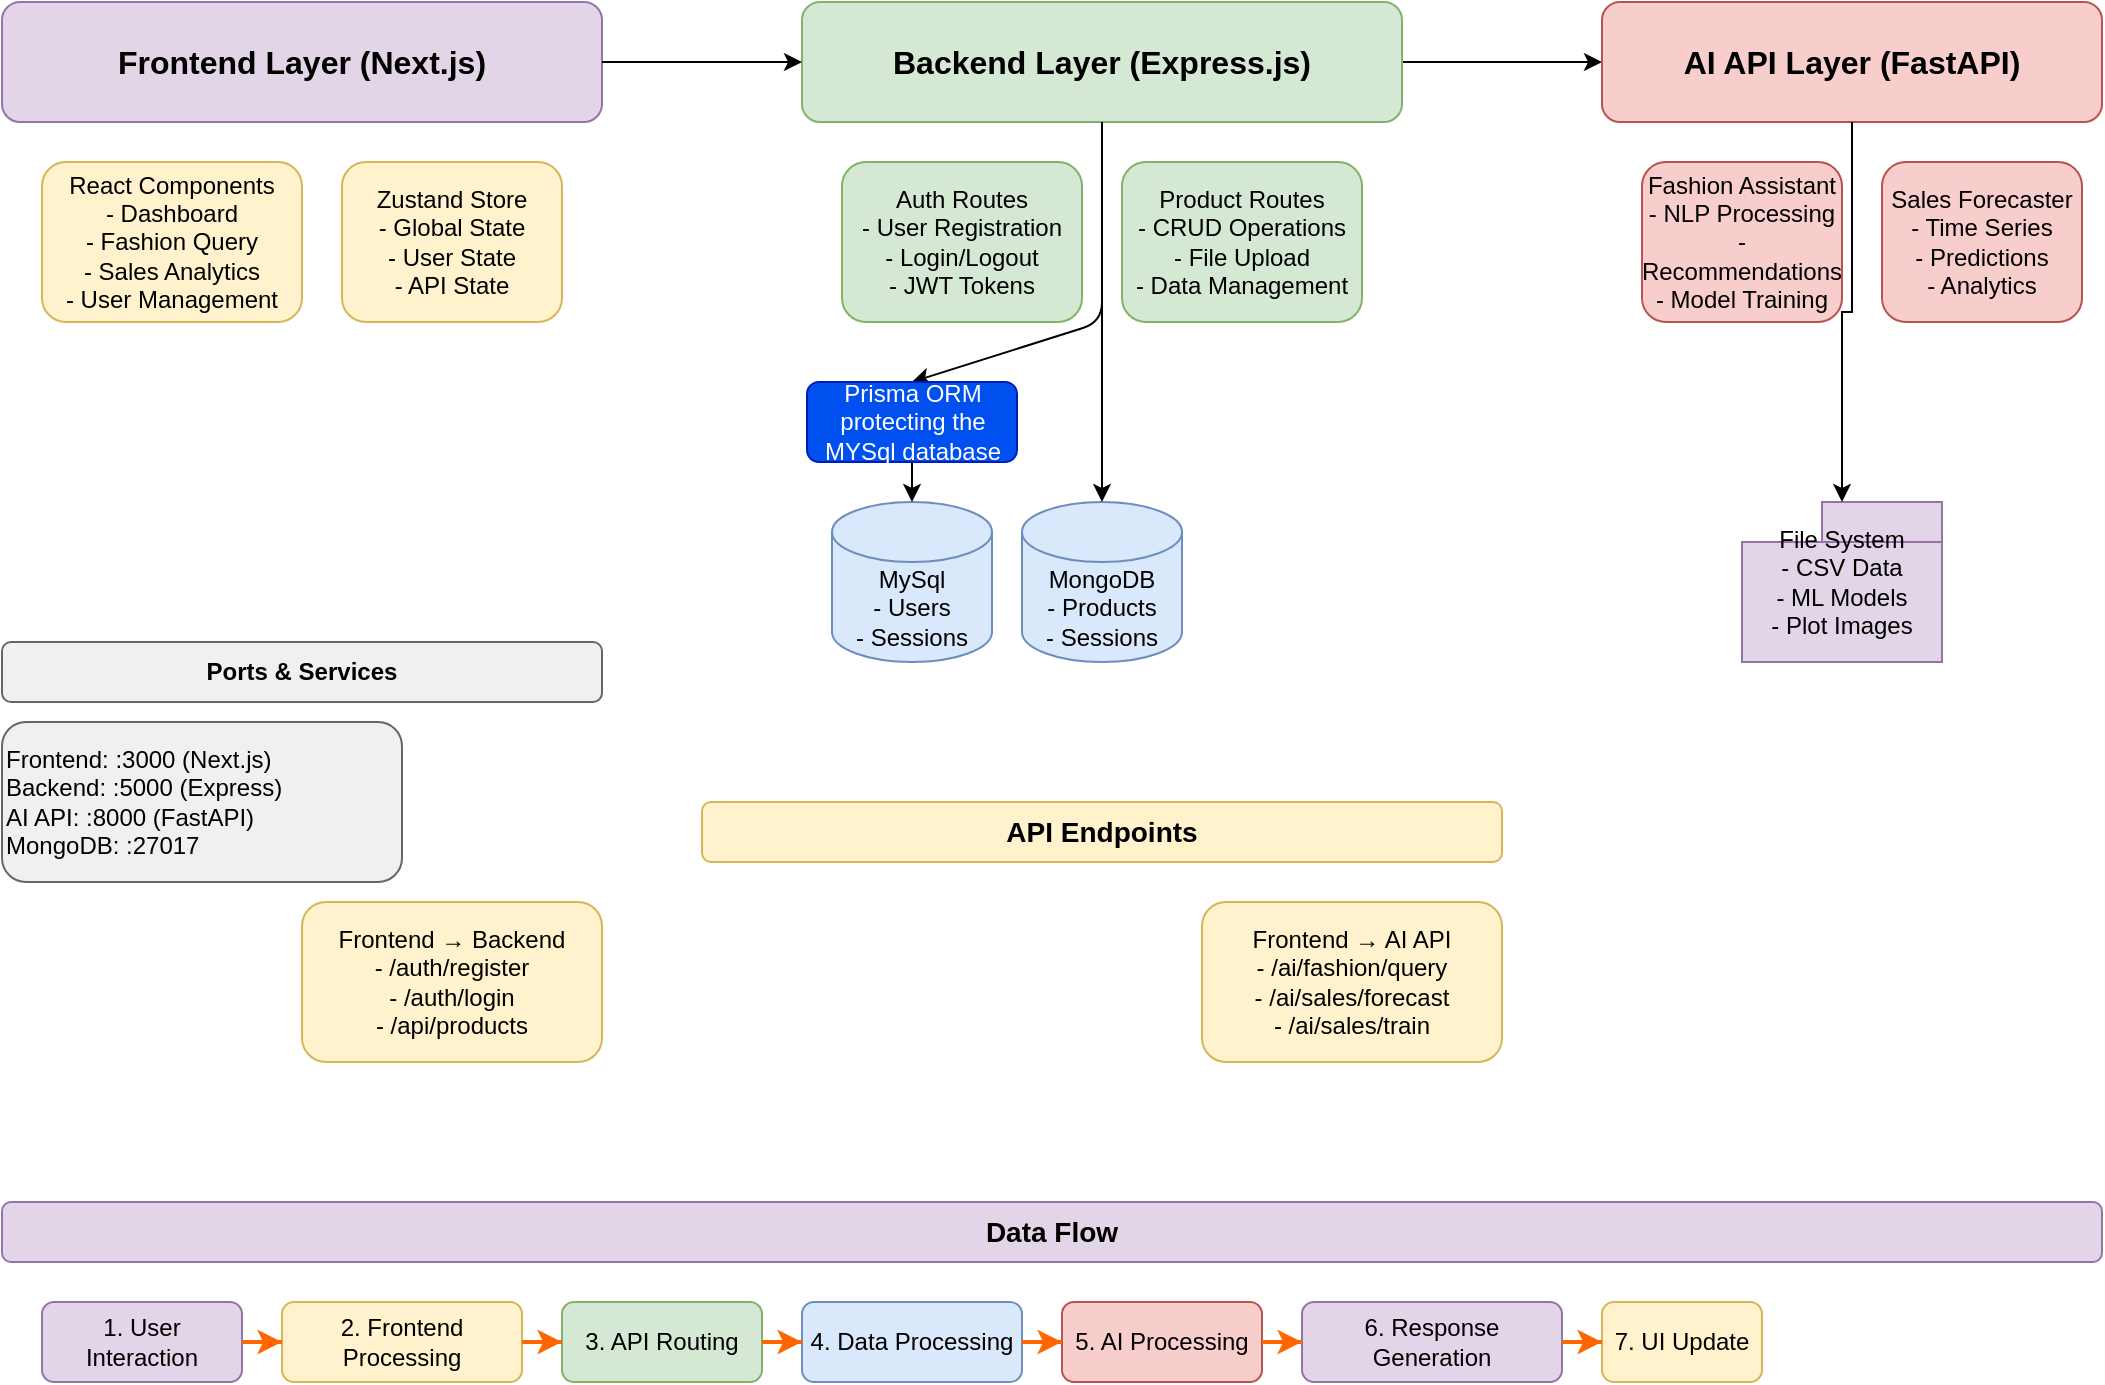 <mxfile>
    <diagram name="Aizy System Architecture" id="system-architecture">
        <mxGraphModel dx="2248" dy="585" grid="1" gridSize="10" guides="1" tooltips="1" connect="1" arrows="1" fold="1" page="1" pageScale="1" pageWidth="1169" pageHeight="827" math="0" shadow="0">
            <root>
                <mxCell id="0"/>
                <mxCell id="1" parent="0"/>
                <mxCell id="frontend-layer" value="Frontend Layer (Next.js)" style="rounded=1;whiteSpace=wrap;html=1;fillColor=#e1d5e7;strokeColor=#9673a6;fontSize=16;fontStyle=1;" parent="1" vertex="1">
                    <mxGeometry x="50" y="50" width="300" height="60" as="geometry"/>
                </mxCell>
                <mxCell id="react-components" value="React Components&#xa;- Dashboard&#xa;- Fashion Query&#xa;- Sales Analytics&#xa;- User Management" style="rounded=1;whiteSpace=wrap;html=1;fillColor=#fff2cc;strokeColor=#d6b656;" parent="1" vertex="1">
                    <mxGeometry x="70" y="130" width="130" height="80" as="geometry"/>
                </mxCell>
                <mxCell id="zustand-store" value="Zustand Store&#xa;- Global State&#xa;- User State&#xa;- API State" style="rounded=1;whiteSpace=wrap;html=1;fillColor=#fff2cc;strokeColor=#d6b656;" parent="1" vertex="1">
                    <mxGeometry x="220" y="130" width="110" height="80" as="geometry"/>
                </mxCell>
                <mxCell id="5" value="" style="edgeStyle=none;html=1;" edge="1" parent="1" source="backend-layer" target="ai-layer">
                    <mxGeometry relative="1" as="geometry"/>
                </mxCell>
                <mxCell id="7" style="edgeStyle=none;html=1;entryX=0.5;entryY=0;entryDx=0;entryDy=0;" edge="1" parent="1" source="backend-layer" target="6">
                    <mxGeometry relative="1" as="geometry">
                        <Array as="points">
                            <mxPoint x="600" y="210"/>
                        </Array>
                    </mxGeometry>
                </mxCell>
                <mxCell id="backend-layer" value="Backend Layer (Express.js)" style="rounded=1;whiteSpace=wrap;html=1;fillColor=#d5e8d4;strokeColor=#82b366;fontSize=16;fontStyle=1;" parent="1" vertex="1">
                    <mxGeometry x="450" y="50" width="300" height="60" as="geometry"/>
                </mxCell>
                <mxCell id="auth-routes" value="Auth Routes&#xa;- User Registration&#xa;- Login/Logout&#xa;- JWT Tokens" style="rounded=1;whiteSpace=wrap;html=1;fillColor=#d5e8d4;strokeColor=#82b366;" parent="1" vertex="1">
                    <mxGeometry x="470" y="130" width="120" height="80" as="geometry"/>
                </mxCell>
                <mxCell id="product-routes" value="Product Routes&#xa;- CRUD Operations&#xa;- File Upload&#xa;- Data Management" style="rounded=1;whiteSpace=wrap;html=1;fillColor=#d5e8d4;strokeColor=#82b366;" parent="1" vertex="1">
                    <mxGeometry x="610" y="130" width="120" height="80" as="geometry"/>
                </mxCell>
                <mxCell id="ai-layer" value="AI API Layer (FastAPI)" style="rounded=1;whiteSpace=wrap;html=1;fillColor=#f8cecc;strokeColor=#b85450;fontSize=16;fontStyle=1;" parent="1" vertex="1">
                    <mxGeometry x="850" y="50" width="250" height="60" as="geometry"/>
                </mxCell>
                <mxCell id="fashion-ai" value="Fashion Assistant&#xa;- NLP Processing&#xa;- Recommendations&#xa;- Model Training" style="rounded=1;whiteSpace=wrap;html=1;fillColor=#f8cecc;strokeColor=#b85450;" parent="1" vertex="1">
                    <mxGeometry x="870" y="130" width="100" height="80" as="geometry"/>
                </mxCell>
                <mxCell id="sales-ai" value="Sales Forecaster&#xa;- Time Series&#xa;- Predictions&#xa;- Analytics" style="rounded=1;whiteSpace=wrap;html=1;fillColor=#f8cecc;strokeColor=#b85450;" parent="1" vertex="1">
                    <mxGeometry x="990" y="130" width="100" height="80" as="geometry"/>
                </mxCell>
                <mxCell id="mongodb" value="MongoDB&lt;br&gt;- Products&lt;br&gt;- Sessions" style="shape=cylinder3;whiteSpace=wrap;html=1;boundedLbl=1;backgroundOutline=1;size=15;fillColor=#dae8fc;strokeColor=#6c8ebf;" parent="1" vertex="1">
                    <mxGeometry x="560" y="300" width="80" height="80" as="geometry"/>
                </mxCell>
                <mxCell id="file-system" value="File System&#xa;- CSV Data&#xa;- ML Models&#xa;- Plot Images" style="shape=folder;whiteSpace=wrap;html=1;fillColor=#e1d5e7;strokeColor=#9673a6;" parent="1" vertex="1">
                    <mxGeometry x="920" y="300" width="100" height="80" as="geometry"/>
                </mxCell>
                <mxCell id="api-endpoints" value="API Endpoints" style="rounded=1;whiteSpace=wrap;html=1;fillColor=#fff2cc;strokeColor=#d6b656;fontSize=14;fontStyle=1;" parent="1" vertex="1">
                    <mxGeometry x="400" y="450" width="400" height="30" as="geometry"/>
                </mxCell>
                <mxCell id="frontend-apis" value="Frontend → Backend&#xa;- /auth/register&#xa;- /auth/login&#xa;- /api/products" style="rounded=1;whiteSpace=wrap;html=1;fillColor=#fff2cc;strokeColor=#d6b656;" parent="1" vertex="1">
                    <mxGeometry x="200" y="500" width="150" height="80" as="geometry"/>
                </mxCell>
                <mxCell id="ai-apis" value="Frontend → AI API&#xa;- /ai/fashion/query&#xa;- /ai/sales/forecast&#xa;- /ai/sales/train" style="rounded=1;whiteSpace=wrap;html=1;fillColor=#fff2cc;strokeColor=#d6b656;" parent="1" vertex="1">
                    <mxGeometry x="650" y="500" width="150" height="80" as="geometry"/>
                </mxCell>
                <mxCell id="data-flow" value="Data Flow" style="rounded=1;whiteSpace=wrap;html=1;fillColor=#e1d5e7;strokeColor=#9673a6;fontSize=14;fontStyle=1;" parent="1" vertex="1">
                    <mxGeometry x="50" y="650" width="1050" height="30" as="geometry"/>
                </mxCell>
                <mxCell id="flow-1" value="1. User Interaction" style="rounded=1;whiteSpace=wrap;html=1;fillColor=#e1d5e7;strokeColor=#9673a6;" parent="1" vertex="1">
                    <mxGeometry x="70" y="700" width="100" height="40" as="geometry"/>
                </mxCell>
                <mxCell id="flow-2" value="2. Frontend Processing" style="rounded=1;whiteSpace=wrap;html=1;fillColor=#fff2cc;strokeColor=#d6b656;" parent="1" vertex="1">
                    <mxGeometry x="190" y="700" width="120" height="40" as="geometry"/>
                </mxCell>
                <mxCell id="flow-3" value="3. API Routing" style="rounded=1;whiteSpace=wrap;html=1;fillColor=#d5e8d4;strokeColor=#82b366;" parent="1" vertex="1">
                    <mxGeometry x="330" y="700" width="100" height="40" as="geometry"/>
                </mxCell>
                <mxCell id="flow-4" value="4. Data Processing" style="rounded=1;whiteSpace=wrap;html=1;fillColor=#dae8fc;strokeColor=#6c8ebf;" parent="1" vertex="1">
                    <mxGeometry x="450" y="700" width="110" height="40" as="geometry"/>
                </mxCell>
                <mxCell id="flow-5" value="5. AI Processing" style="rounded=1;whiteSpace=wrap;html=1;fillColor=#f8cecc;strokeColor=#b85450;" parent="1" vertex="1">
                    <mxGeometry x="580" y="700" width="100" height="40" as="geometry"/>
                </mxCell>
                <mxCell id="flow-6" value="6. Response Generation" style="rounded=1;whiteSpace=wrap;html=1;fillColor=#e1d5e7;strokeColor=#9673a6;" parent="1" vertex="1">
                    <mxGeometry x="700" y="700" width="130" height="40" as="geometry"/>
                </mxCell>
                <mxCell id="flow-7" value="7. UI Update" style="rounded=1;whiteSpace=wrap;html=1;fillColor=#fff2cc;strokeColor=#d6b656;" parent="1" vertex="1">
                    <mxGeometry x="850" y="700" width="80" height="40" as="geometry"/>
                </mxCell>
                <mxCell id="conn1" style="edgeStyle=orthogonalEdgeStyle;rounded=0;orthogonalLoop=1;jettySize=auto;html=1;" parent="1" source="frontend-layer" target="backend-layer" edge="1">
                    <mxGeometry relative="1" as="geometry"/>
                </mxCell>
                <mxCell id="conn3" style="edgeStyle=orthogonalEdgeStyle;rounded=0;orthogonalLoop=1;jettySize=auto;html=1;" parent="1" source="backend-layer" target="mongodb" edge="1">
                    <mxGeometry relative="1" as="geometry"/>
                </mxCell>
                <mxCell id="conn4" style="edgeStyle=orthogonalEdgeStyle;rounded=0;orthogonalLoop=1;jettySize=auto;html=1;" parent="1" source="ai-layer" target="file-system" edge="1">
                    <mxGeometry relative="1" as="geometry"/>
                </mxCell>
                <mxCell id="flow-arrow1" style="edgeStyle=orthogonalEdgeStyle;rounded=0;orthogonalLoop=1;jettySize=auto;html=1;strokeColor=#FF6600;strokeWidth=2;" parent="1" source="flow-1" target="flow-2" edge="1">
                    <mxGeometry relative="1" as="geometry"/>
                </mxCell>
                <mxCell id="flow-arrow2" style="edgeStyle=orthogonalEdgeStyle;rounded=0;orthogonalLoop=1;jettySize=auto;html=1;strokeColor=#FF6600;strokeWidth=2;" parent="1" source="flow-2" target="flow-3" edge="1">
                    <mxGeometry relative="1" as="geometry"/>
                </mxCell>
                <mxCell id="flow-arrow3" style="edgeStyle=orthogonalEdgeStyle;rounded=0;orthogonalLoop=1;jettySize=auto;html=1;strokeColor=#FF6600;strokeWidth=2;" parent="1" source="flow-3" target="flow-4" edge="1">
                    <mxGeometry relative="1" as="geometry"/>
                </mxCell>
                <mxCell id="flow-arrow4" style="edgeStyle=orthogonalEdgeStyle;rounded=0;orthogonalLoop=1;jettySize=auto;html=1;strokeColor=#FF6600;strokeWidth=2;" parent="1" source="flow-4" target="flow-5" edge="1">
                    <mxGeometry relative="1" as="geometry"/>
                </mxCell>
                <mxCell id="flow-arrow5" style="edgeStyle=orthogonalEdgeStyle;rounded=0;orthogonalLoop=1;jettySize=auto;html=1;strokeColor=#FF6600;strokeWidth=2;" parent="1" source="flow-5" target="flow-6" edge="1">
                    <mxGeometry relative="1" as="geometry"/>
                </mxCell>
                <mxCell id="flow-arrow6" style="edgeStyle=orthogonalEdgeStyle;rounded=0;orthogonalLoop=1;jettySize=auto;html=1;strokeColor=#FF6600;strokeWidth=2;" parent="1" source="flow-6" target="flow-7" edge="1">
                    <mxGeometry relative="1" as="geometry"/>
                </mxCell>
                <mxCell id="ports" value="Ports &amp; Services" style="rounded=1;whiteSpace=wrap;html=1;fillColor=#f0f0f0;strokeColor=#666666;fontSize=12;fontStyle=1;" parent="1" vertex="1">
                    <mxGeometry x="50" y="370" width="300" height="30" as="geometry"/>
                </mxCell>
                <mxCell id="port-info" value="Frontend: :3000 (Next.js)&#xa;Backend: :5000 (Express)&#xa;AI API: :8000 (FastAPI)&#xa;MongoDB: :27017" style="rounded=1;whiteSpace=wrap;html=1;fillColor=#f0f0f0;strokeColor=#666666;align=left;" parent="1" vertex="1">
                    <mxGeometry x="50" y="410" width="200" height="80" as="geometry"/>
                </mxCell>
                <mxCell id="2" value="MySql&lt;br&gt;- Users&lt;br&gt;- Sessions" style="shape=cylinder3;whiteSpace=wrap;html=1;boundedLbl=1;backgroundOutline=1;size=15;fillColor=#dae8fc;strokeColor=#6c8ebf;" vertex="1" parent="1">
                    <mxGeometry x="465" y="300" width="80" height="80" as="geometry"/>
                </mxCell>
                <mxCell id="8" style="edgeStyle=none;html=1;exitX=0.5;exitY=1;exitDx=0;exitDy=0;" edge="1" parent="1" source="6" target="2">
                    <mxGeometry relative="1" as="geometry"/>
                </mxCell>
                <mxCell id="6" value="&lt;font style=&quot;color: rgb(255, 255, 255);&quot;&gt;Prisma ORM&lt;/font&gt;&lt;div&gt;&lt;font style=&quot;color: rgb(255, 255, 255);&quot;&gt;protecting the MYSql database&lt;/font&gt;&lt;/div&gt;" style="rounded=1;whiteSpace=wrap;html=1;fillColor=#0050ef;fontColor=#ffffff;strokeColor=#001DBC;" vertex="1" parent="1">
                    <mxGeometry x="452.5" y="240" width="105" height="40" as="geometry"/>
                </mxCell>
            </root>
        </mxGraphModel>
    </diagram>
</mxfile>